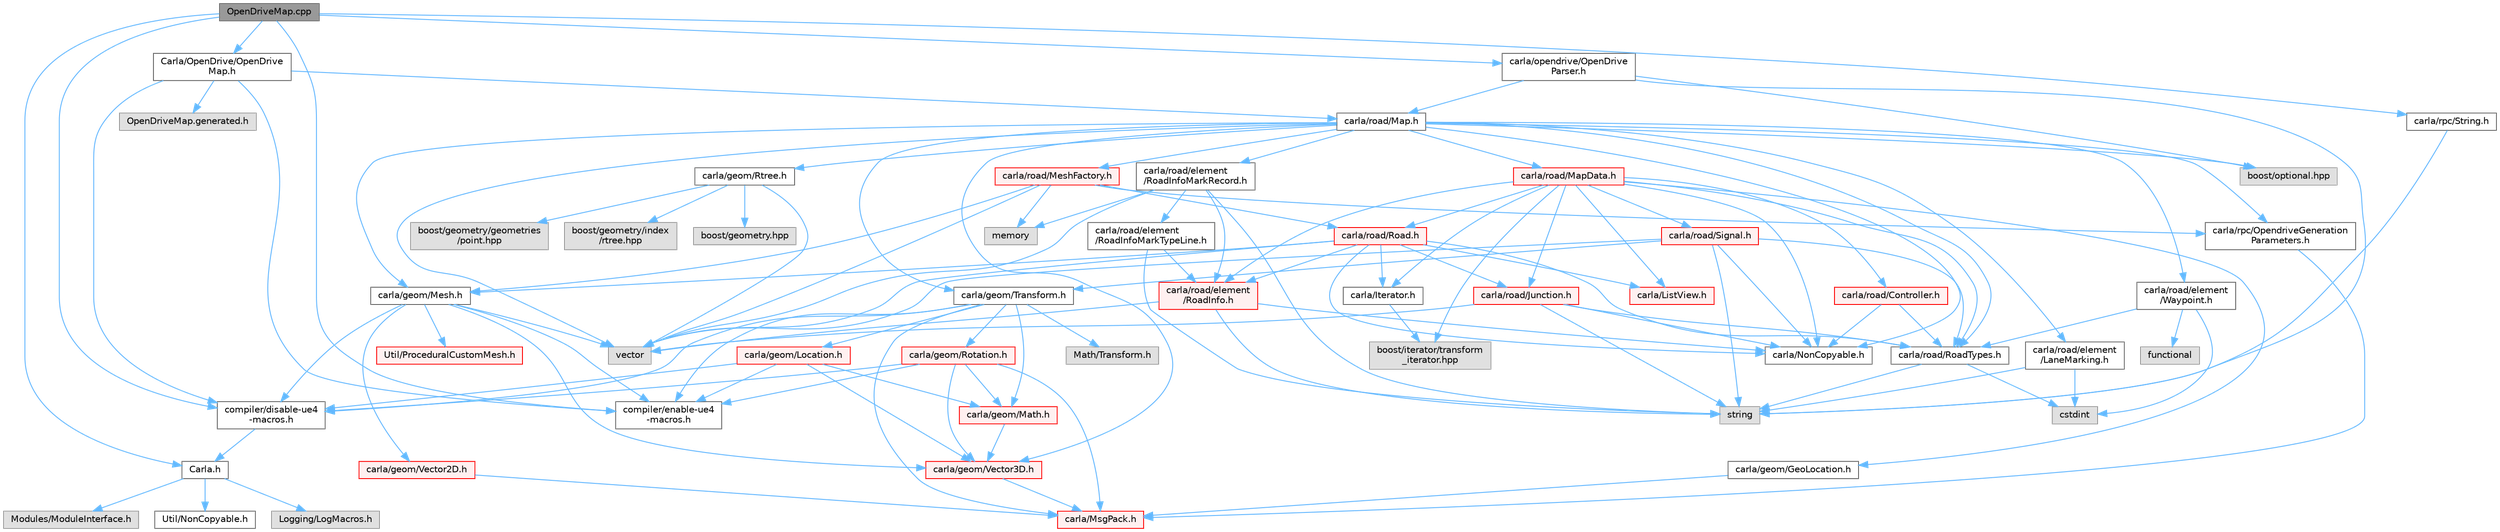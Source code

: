 digraph "OpenDriveMap.cpp"
{
 // INTERACTIVE_SVG=YES
 // LATEX_PDF_SIZE
  bgcolor="transparent";
  edge [fontname=Helvetica,fontsize=10,labelfontname=Helvetica,labelfontsize=10];
  node [fontname=Helvetica,fontsize=10,shape=box,height=0.2,width=0.4];
  Node1 [id="Node000001",label="OpenDriveMap.cpp",height=0.2,width=0.4,color="gray40", fillcolor="grey60", style="filled", fontcolor="black",tooltip=" "];
  Node1 -> Node2 [id="edge1_Node000001_Node000002",color="steelblue1",style="solid",tooltip=" "];
  Node2 [id="Node000002",label="Carla.h",height=0.2,width=0.4,color="grey40", fillcolor="white", style="filled",URL="$d7/d7d/Carla_8h.html",tooltip=" "];
  Node2 -> Node3 [id="edge2_Node000002_Node000003",color="steelblue1",style="solid",tooltip=" "];
  Node3 [id="Node000003",label="Util/NonCopyable.h",height=0.2,width=0.4,color="grey40", fillcolor="white", style="filled",URL="$d4/d57/Unreal_2CarlaUE4_2Plugins_2Carla_2Source_2Carla_2Util_2NonCopyable_8h.html",tooltip=" "];
  Node2 -> Node4 [id="edge3_Node000002_Node000004",color="steelblue1",style="solid",tooltip=" "];
  Node4 [id="Node000004",label="Logging/LogMacros.h",height=0.2,width=0.4,color="grey60", fillcolor="#E0E0E0", style="filled",tooltip=" "];
  Node2 -> Node5 [id="edge4_Node000002_Node000005",color="steelblue1",style="solid",tooltip=" "];
  Node5 [id="Node000005",label="Modules/ModuleInterface.h",height=0.2,width=0.4,color="grey60", fillcolor="#E0E0E0", style="filled",tooltip=" "];
  Node1 -> Node6 [id="edge5_Node000001_Node000006",color="steelblue1",style="solid",tooltip=" "];
  Node6 [id="Node000006",label="Carla/OpenDrive/OpenDrive\lMap.h",height=0.2,width=0.4,color="grey40", fillcolor="white", style="filled",URL="$d6/d95/OpenDriveMap_8h.html",tooltip=" "];
  Node6 -> Node7 [id="edge6_Node000006_Node000007",color="steelblue1",style="solid",tooltip=" "];
  Node7 [id="Node000007",label="compiler/disable-ue4\l-macros.h",height=0.2,width=0.4,color="grey40", fillcolor="white", style="filled",URL="$d2/d02/disable-ue4-macros_8h.html",tooltip=" "];
  Node7 -> Node2 [id="edge7_Node000007_Node000002",color="steelblue1",style="solid",tooltip=" "];
  Node6 -> Node8 [id="edge8_Node000006_Node000008",color="steelblue1",style="solid",tooltip=" "];
  Node8 [id="Node000008",label="carla/road/Map.h",height=0.2,width=0.4,color="grey40", fillcolor="white", style="filled",URL="$df/d64/road_2Map_8h.html",tooltip=" "];
  Node8 -> Node9 [id="edge9_Node000008_Node000009",color="steelblue1",style="solid",tooltip=" "];
  Node9 [id="Node000009",label="carla/geom/Mesh.h",height=0.2,width=0.4,color="grey40", fillcolor="white", style="filled",URL="$d9/d31/Mesh_8h.html",tooltip=" "];
  Node9 -> Node10 [id="edge10_Node000009_Node000010",color="steelblue1",style="solid",tooltip=" "];
  Node10 [id="Node000010",label="vector",height=0.2,width=0.4,color="grey60", fillcolor="#E0E0E0", style="filled",tooltip=" "];
  Node9 -> Node11 [id="edge11_Node000009_Node000011",color="steelblue1",style="solid",tooltip=" "];
  Node11 [id="Node000011",label="carla/geom/Vector3D.h",height=0.2,width=0.4,color="red", fillcolor="#FFF0F0", style="filled",URL="$de/d70/geom_2Vector3D_8h.html",tooltip=" "];
  Node11 -> Node12 [id="edge12_Node000011_Node000012",color="steelblue1",style="solid",tooltip=" "];
  Node12 [id="Node000012",label="carla/MsgPack.h",height=0.2,width=0.4,color="red", fillcolor="#FFF0F0", style="filled",URL="$d9/d6f/MsgPack_8h.html",tooltip=" "];
  Node9 -> Node28 [id="edge13_Node000009_Node000028",color="steelblue1",style="solid",tooltip=" "];
  Node28 [id="Node000028",label="carla/geom/Vector2D.h",height=0.2,width=0.4,color="red", fillcolor="#FFF0F0", style="filled",URL="$d7/d26/geom_2Vector2D_8h.html",tooltip=" "];
  Node28 -> Node12 [id="edge14_Node000028_Node000012",color="steelblue1",style="solid",tooltip=" "];
  Node9 -> Node29 [id="edge15_Node000009_Node000029",color="steelblue1",style="solid",tooltip=" "];
  Node29 [id="Node000029",label="compiler/enable-ue4\l-macros.h",height=0.2,width=0.4,color="grey40", fillcolor="white", style="filled",URL="$d9/da2/enable-ue4-macros_8h.html",tooltip=" "];
  Node9 -> Node30 [id="edge16_Node000009_Node000030",color="steelblue1",style="solid",tooltip=" "];
  Node30 [id="Node000030",label="Util/ProceduralCustomMesh.h",height=0.2,width=0.4,color="red", fillcolor="#FFF0F0", style="filled",URL="$d5/d30/ProceduralCustomMesh_8h.html",tooltip=" "];
  Node9 -> Node7 [id="edge17_Node000009_Node000007",color="steelblue1",style="solid",tooltip=" "];
  Node8 -> Node32 [id="edge18_Node000008_Node000032",color="steelblue1",style="solid",tooltip=" "];
  Node32 [id="Node000032",label="carla/geom/Rtree.h",height=0.2,width=0.4,color="grey40", fillcolor="white", style="filled",URL="$d5/d30/Rtree_8h.html",tooltip=" "];
  Node32 -> Node10 [id="edge19_Node000032_Node000010",color="steelblue1",style="solid",tooltip=" "];
  Node32 -> Node33 [id="edge20_Node000032_Node000033",color="steelblue1",style="solid",tooltip=" "];
  Node33 [id="Node000033",label="boost/geometry.hpp",height=0.2,width=0.4,color="grey60", fillcolor="#E0E0E0", style="filled",tooltip=" "];
  Node32 -> Node34 [id="edge21_Node000032_Node000034",color="steelblue1",style="solid",tooltip=" "];
  Node34 [id="Node000034",label="boost/geometry/geometries\l/point.hpp",height=0.2,width=0.4,color="grey60", fillcolor="#E0E0E0", style="filled",tooltip=" "];
  Node32 -> Node35 [id="edge22_Node000032_Node000035",color="steelblue1",style="solid",tooltip=" "];
  Node35 [id="Node000035",label="boost/geometry/index\l/rtree.hpp",height=0.2,width=0.4,color="grey60", fillcolor="#E0E0E0", style="filled",tooltip=" "];
  Node8 -> Node36 [id="edge23_Node000008_Node000036",color="steelblue1",style="solid",tooltip=" "];
  Node36 [id="Node000036",label="carla/geom/Transform.h",height=0.2,width=0.4,color="grey40", fillcolor="white", style="filled",URL="$de/d17/geom_2Transform_8h.html",tooltip=" "];
  Node36 -> Node12 [id="edge24_Node000036_Node000012",color="steelblue1",style="solid",tooltip=" "];
  Node36 -> Node37 [id="edge25_Node000036_Node000037",color="steelblue1",style="solid",tooltip=" "];
  Node37 [id="Node000037",label="carla/geom/Location.h",height=0.2,width=0.4,color="red", fillcolor="#FFF0F0", style="filled",URL="$d9/d8b/geom_2Location_8h.html",tooltip=" "];
  Node37 -> Node11 [id="edge26_Node000037_Node000011",color="steelblue1",style="solid",tooltip=" "];
  Node37 -> Node39 [id="edge27_Node000037_Node000039",color="steelblue1",style="solid",tooltip=" "];
  Node39 [id="Node000039",label="carla/geom/Math.h",height=0.2,width=0.4,color="red", fillcolor="#FFF0F0", style="filled",URL="$db/d8a/Math_8h.html",tooltip=" "];
  Node39 -> Node11 [id="edge28_Node000039_Node000011",color="steelblue1",style="solid",tooltip=" "];
  Node37 -> Node29 [id="edge29_Node000037_Node000029",color="steelblue1",style="solid",tooltip=" "];
  Node37 -> Node7 [id="edge30_Node000037_Node000007",color="steelblue1",style="solid",tooltip=" "];
  Node36 -> Node39 [id="edge31_Node000036_Node000039",color="steelblue1",style="solid",tooltip=" "];
  Node36 -> Node42 [id="edge32_Node000036_Node000042",color="steelblue1",style="solid",tooltip=" "];
  Node42 [id="Node000042",label="carla/geom/Rotation.h",height=0.2,width=0.4,color="red", fillcolor="#FFF0F0", style="filled",URL="$d0/d8f/Rotation_8h.html",tooltip=" "];
  Node42 -> Node12 [id="edge33_Node000042_Node000012",color="steelblue1",style="solid",tooltip=" "];
  Node42 -> Node39 [id="edge34_Node000042_Node000039",color="steelblue1",style="solid",tooltip=" "];
  Node42 -> Node11 [id="edge35_Node000042_Node000011",color="steelblue1",style="solid",tooltip=" "];
  Node42 -> Node29 [id="edge36_Node000042_Node000029",color="steelblue1",style="solid",tooltip=" "];
  Node42 -> Node7 [id="edge37_Node000042_Node000007",color="steelblue1",style="solid",tooltip=" "];
  Node36 -> Node29 [id="edge38_Node000036_Node000029",color="steelblue1",style="solid",tooltip=" "];
  Node36 -> Node44 [id="edge39_Node000036_Node000044",color="steelblue1",style="solid",tooltip=" "];
  Node44 [id="Node000044",label="Math/Transform.h",height=0.2,width=0.4,color="grey60", fillcolor="#E0E0E0", style="filled",tooltip=" "];
  Node36 -> Node7 [id="edge40_Node000036_Node000007",color="steelblue1",style="solid",tooltip=" "];
  Node8 -> Node45 [id="edge41_Node000008_Node000045",color="steelblue1",style="solid",tooltip=" "];
  Node45 [id="Node000045",label="carla/NonCopyable.h",height=0.2,width=0.4,color="grey40", fillcolor="white", style="filled",URL="$d4/dd8/LibCarla_2source_2carla_2NonCopyable_8h.html",tooltip=" "];
  Node8 -> Node46 [id="edge42_Node000008_Node000046",color="steelblue1",style="solid",tooltip=" "];
  Node46 [id="Node000046",label="carla/road/element\l/LaneMarking.h",height=0.2,width=0.4,color="grey40", fillcolor="white", style="filled",URL="$d5/d4c/LaneMarking_8h.html",tooltip=" "];
  Node46 -> Node22 [id="edge43_Node000046_Node000022",color="steelblue1",style="solid",tooltip=" "];
  Node22 [id="Node000022",label="cstdint",height=0.2,width=0.4,color="grey60", fillcolor="#E0E0E0", style="filled",tooltip=" "];
  Node46 -> Node47 [id="edge44_Node000046_Node000047",color="steelblue1",style="solid",tooltip=" "];
  Node47 [id="Node000047",label="string",height=0.2,width=0.4,color="grey60", fillcolor="#E0E0E0", style="filled",tooltip=" "];
  Node8 -> Node48 [id="edge45_Node000008_Node000048",color="steelblue1",style="solid",tooltip=" "];
  Node48 [id="Node000048",label="carla/road/element\l/RoadInfoMarkRecord.h",height=0.2,width=0.4,color="grey40", fillcolor="white", style="filled",URL="$dd/d32/RoadInfoMarkRecord_8h.html",tooltip=" "];
  Node48 -> Node49 [id="edge46_Node000048_Node000049",color="steelblue1",style="solid",tooltip=" "];
  Node49 [id="Node000049",label="carla/road/element\l/RoadInfo.h",height=0.2,width=0.4,color="red", fillcolor="#FFF0F0", style="filled",URL="$de/d3a/RoadInfo_8h.html",tooltip=" "];
  Node49 -> Node45 [id="edge47_Node000049_Node000045",color="steelblue1",style="solid",tooltip=" "];
  Node49 -> Node47 [id="edge48_Node000049_Node000047",color="steelblue1",style="solid",tooltip=" "];
  Node49 -> Node10 [id="edge49_Node000049_Node000010",color="steelblue1",style="solid",tooltip=" "];
  Node48 -> Node52 [id="edge50_Node000048_Node000052",color="steelblue1",style="solid",tooltip=" "];
  Node52 [id="Node000052",label="carla/road/element\l/RoadInfoMarkTypeLine.h",height=0.2,width=0.4,color="grey40", fillcolor="white", style="filled",URL="$da/d4f/RoadInfoMarkTypeLine_8h.html",tooltip=" "];
  Node52 -> Node49 [id="edge51_Node000052_Node000049",color="steelblue1",style="solid",tooltip=" "];
  Node52 -> Node47 [id="edge52_Node000052_Node000047",color="steelblue1",style="solid",tooltip=" "];
  Node48 -> Node47 [id="edge53_Node000048_Node000047",color="steelblue1",style="solid",tooltip=" "];
  Node48 -> Node10 [id="edge54_Node000048_Node000010",color="steelblue1",style="solid",tooltip=" "];
  Node48 -> Node24 [id="edge55_Node000048_Node000024",color="steelblue1",style="solid",tooltip=" "];
  Node24 [id="Node000024",label="memory",height=0.2,width=0.4,color="grey60", fillcolor="#E0E0E0", style="filled",tooltip=" "];
  Node8 -> Node53 [id="edge56_Node000008_Node000053",color="steelblue1",style="solid",tooltip=" "];
  Node53 [id="Node000053",label="carla/road/element\l/Waypoint.h",height=0.2,width=0.4,color="grey40", fillcolor="white", style="filled",URL="$d3/dbb/road_2element_2Waypoint_8h.html",tooltip=" "];
  Node53 -> Node54 [id="edge57_Node000053_Node000054",color="steelblue1",style="solid",tooltip=" "];
  Node54 [id="Node000054",label="carla/road/RoadTypes.h",height=0.2,width=0.4,color="grey40", fillcolor="white", style="filled",URL="$d6/dbb/RoadTypes_8h.html",tooltip=" "];
  Node54 -> Node22 [id="edge58_Node000054_Node000022",color="steelblue1",style="solid",tooltip=" "];
  Node54 -> Node47 [id="edge59_Node000054_Node000047",color="steelblue1",style="solid",tooltip=" "];
  Node53 -> Node22 [id="edge60_Node000053_Node000022",color="steelblue1",style="solid",tooltip=" "];
  Node53 -> Node55 [id="edge61_Node000053_Node000055",color="steelblue1",style="solid",tooltip=" "];
  Node55 [id="Node000055",label="functional",height=0.2,width=0.4,color="grey60", fillcolor="#E0E0E0", style="filled",tooltip=" "];
  Node8 -> Node56 [id="edge62_Node000008_Node000056",color="steelblue1",style="solid",tooltip=" "];
  Node56 [id="Node000056",label="carla/road/MapData.h",height=0.2,width=0.4,color="red", fillcolor="#FFF0F0", style="filled",URL="$d5/db7/MapData_8h.html",tooltip=" "];
  Node56 -> Node57 [id="edge63_Node000056_Node000057",color="steelblue1",style="solid",tooltip=" "];
  Node57 [id="Node000057",label="carla/geom/GeoLocation.h",height=0.2,width=0.4,color="grey40", fillcolor="white", style="filled",URL="$d7/d86/GeoLocation_8h.html",tooltip=" "];
  Node57 -> Node12 [id="edge64_Node000057_Node000012",color="steelblue1",style="solid",tooltip=" "];
  Node56 -> Node58 [id="edge65_Node000056_Node000058",color="steelblue1",style="solid",tooltip=" "];
  Node58 [id="Node000058",label="carla/Iterator.h",height=0.2,width=0.4,color="grey40", fillcolor="white", style="filled",URL="$d7/ddd/Iterator_8h.html",tooltip=" "];
  Node58 -> Node59 [id="edge66_Node000058_Node000059",color="steelblue1",style="solid",tooltip=" "];
  Node59 [id="Node000059",label="boost/iterator/transform\l_iterator.hpp",height=0.2,width=0.4,color="grey60", fillcolor="#E0E0E0", style="filled",tooltip=" "];
  Node56 -> Node60 [id="edge67_Node000056_Node000060",color="steelblue1",style="solid",tooltip=" "];
  Node60 [id="Node000060",label="carla/ListView.h",height=0.2,width=0.4,color="red", fillcolor="#FFF0F0", style="filled",URL="$d4/d50/LibCarla_2source_2carla_2ListView_8h.html",tooltip=" "];
  Node56 -> Node45 [id="edge68_Node000056_Node000045",color="steelblue1",style="solid",tooltip=" "];
  Node56 -> Node62 [id="edge69_Node000056_Node000062",color="steelblue1",style="solid",tooltip=" "];
  Node62 [id="Node000062",label="carla/road/Controller.h",height=0.2,width=0.4,color="red", fillcolor="#FFF0F0", style="filled",URL="$de/d4a/Controller_8h.html",tooltip=" "];
  Node62 -> Node45 [id="edge70_Node000062_Node000045",color="steelblue1",style="solid",tooltip=" "];
  Node62 -> Node54 [id="edge71_Node000062_Node000054",color="steelblue1",style="solid",tooltip=" "];
  Node56 -> Node49 [id="edge72_Node000056_Node000049",color="steelblue1",style="solid",tooltip=" "];
  Node56 -> Node64 [id="edge73_Node000056_Node000064",color="steelblue1",style="solid",tooltip=" "];
  Node64 [id="Node000064",label="carla/road/Junction.h",height=0.2,width=0.4,color="red", fillcolor="#FFF0F0", style="filled",URL="$d1/d3a/road_2Junction_8h.html",tooltip=" "];
  Node64 -> Node45 [id="edge74_Node000064_Node000045",color="steelblue1",style="solid",tooltip=" "];
  Node64 -> Node54 [id="edge75_Node000064_Node000054",color="steelblue1",style="solid",tooltip=" "];
  Node64 -> Node10 [id="edge76_Node000064_Node000010",color="steelblue1",style="solid",tooltip=" "];
  Node64 -> Node47 [id="edge77_Node000064_Node000047",color="steelblue1",style="solid",tooltip=" "];
  Node56 -> Node71 [id="edge78_Node000056_Node000071",color="steelblue1",style="solid",tooltip=" "];
  Node71 [id="Node000071",label="carla/road/Road.h",height=0.2,width=0.4,color="red", fillcolor="#FFF0F0", style="filled",URL="$db/d48/Road_8h.html",tooltip=" "];
  Node71 -> Node9 [id="edge79_Node000071_Node000009",color="steelblue1",style="solid",tooltip=" "];
  Node71 -> Node58 [id="edge80_Node000071_Node000058",color="steelblue1",style="solid",tooltip=" "];
  Node71 -> Node60 [id="edge81_Node000071_Node000060",color="steelblue1",style="solid",tooltip=" "];
  Node71 -> Node45 [id="edge82_Node000071_Node000045",color="steelblue1",style="solid",tooltip=" "];
  Node71 -> Node49 [id="edge83_Node000071_Node000049",color="steelblue1",style="solid",tooltip=" "];
  Node71 -> Node64 [id="edge84_Node000071_Node000064",color="steelblue1",style="solid",tooltip=" "];
  Node71 -> Node54 [id="edge85_Node000071_Node000054",color="steelblue1",style="solid",tooltip=" "];
  Node71 -> Node10 [id="edge86_Node000071_Node000010",color="steelblue1",style="solid",tooltip=" "];
  Node56 -> Node54 [id="edge87_Node000056_Node000054",color="steelblue1",style="solid",tooltip=" "];
  Node56 -> Node81 [id="edge88_Node000056_Node000081",color="steelblue1",style="solid",tooltip=" "];
  Node81 [id="Node000081",label="carla/road/Signal.h",height=0.2,width=0.4,color="red", fillcolor="#FFF0F0", style="filled",URL="$d0/def/Signal_8h.html",tooltip=" "];
  Node81 -> Node45 [id="edge89_Node000081_Node000045",color="steelblue1",style="solid",tooltip=" "];
  Node81 -> Node54 [id="edge90_Node000081_Node000054",color="steelblue1",style="solid",tooltip=" "];
  Node81 -> Node36 [id="edge91_Node000081_Node000036",color="steelblue1",style="solid",tooltip=" "];
  Node81 -> Node47 [id="edge92_Node000081_Node000047",color="steelblue1",style="solid",tooltip=" "];
  Node81 -> Node10 [id="edge93_Node000081_Node000010",color="steelblue1",style="solid",tooltip=" "];
  Node56 -> Node59 [id="edge94_Node000056_Node000059",color="steelblue1",style="solid",tooltip=" "];
  Node8 -> Node54 [id="edge95_Node000008_Node000054",color="steelblue1",style="solid",tooltip=" "];
  Node8 -> Node88 [id="edge96_Node000008_Node000088",color="steelblue1",style="solid",tooltip=" "];
  Node88 [id="Node000088",label="carla/road/MeshFactory.h",height=0.2,width=0.4,color="red", fillcolor="#FFF0F0", style="filled",URL="$d9/d87/MeshFactory_8h.html",tooltip=" "];
  Node88 -> Node24 [id="edge97_Node000088_Node000024",color="steelblue1",style="solid",tooltip=" "];
  Node88 -> Node10 [id="edge98_Node000088_Node000010",color="steelblue1",style="solid",tooltip=" "];
  Node88 -> Node9 [id="edge99_Node000088_Node000009",color="steelblue1",style="solid",tooltip=" "];
  Node88 -> Node71 [id="edge100_Node000088_Node000071",color="steelblue1",style="solid",tooltip=" "];
  Node88 -> Node89 [id="edge101_Node000088_Node000089",color="steelblue1",style="solid",tooltip=" "];
  Node89 [id="Node000089",label="carla/rpc/OpendriveGeneration\lParameters.h",height=0.2,width=0.4,color="grey40", fillcolor="white", style="filled",URL="$d9/d3b/OpendriveGenerationParameters_8h.html",tooltip=" "];
  Node89 -> Node12 [id="edge102_Node000089_Node000012",color="steelblue1",style="solid",tooltip=" "];
  Node8 -> Node11 [id="edge103_Node000008_Node000011",color="steelblue1",style="solid",tooltip=" "];
  Node8 -> Node89 [id="edge104_Node000008_Node000089",color="steelblue1",style="solid",tooltip=" "];
  Node8 -> Node90 [id="edge105_Node000008_Node000090",color="steelblue1",style="solid",tooltip=" "];
  Node90 [id="Node000090",label="boost/optional.hpp",height=0.2,width=0.4,color="grey60", fillcolor="#E0E0E0", style="filled",tooltip=" "];
  Node8 -> Node10 [id="edge106_Node000008_Node000010",color="steelblue1",style="solid",tooltip=" "];
  Node6 -> Node29 [id="edge107_Node000006_Node000029",color="steelblue1",style="solid",tooltip=" "];
  Node6 -> Node91 [id="edge108_Node000006_Node000091",color="steelblue1",style="solid",tooltip=" "];
  Node91 [id="Node000091",label="OpenDriveMap.generated.h",height=0.2,width=0.4,color="grey60", fillcolor="#E0E0E0", style="filled",tooltip=" "];
  Node1 -> Node7 [id="edge109_Node000001_Node000007",color="steelblue1",style="solid",tooltip=" "];
  Node1 -> Node92 [id="edge110_Node000001_Node000092",color="steelblue1",style="solid",tooltip=" "];
  Node92 [id="Node000092",label="carla/opendrive/OpenDrive\lParser.h",height=0.2,width=0.4,color="grey40", fillcolor="white", style="filled",URL="$d1/dd9/OpenDriveParser_8h.html",tooltip=" "];
  Node92 -> Node8 [id="edge111_Node000092_Node000008",color="steelblue1",style="solid",tooltip=" "];
  Node92 -> Node90 [id="edge112_Node000092_Node000090",color="steelblue1",style="solid",tooltip=" "];
  Node92 -> Node47 [id="edge113_Node000092_Node000047",color="steelblue1",style="solid",tooltip=" "];
  Node1 -> Node93 [id="edge114_Node000001_Node000093",color="steelblue1",style="solid",tooltip=" "];
  Node93 [id="Node000093",label="carla/rpc/String.h",height=0.2,width=0.4,color="grey40", fillcolor="white", style="filled",URL="$d3/d80/rpc_2String_8h.html",tooltip=" "];
  Node93 -> Node47 [id="edge115_Node000093_Node000047",color="steelblue1",style="solid",tooltip=" "];
  Node1 -> Node29 [id="edge116_Node000001_Node000029",color="steelblue1",style="solid",tooltip=" "];
}
